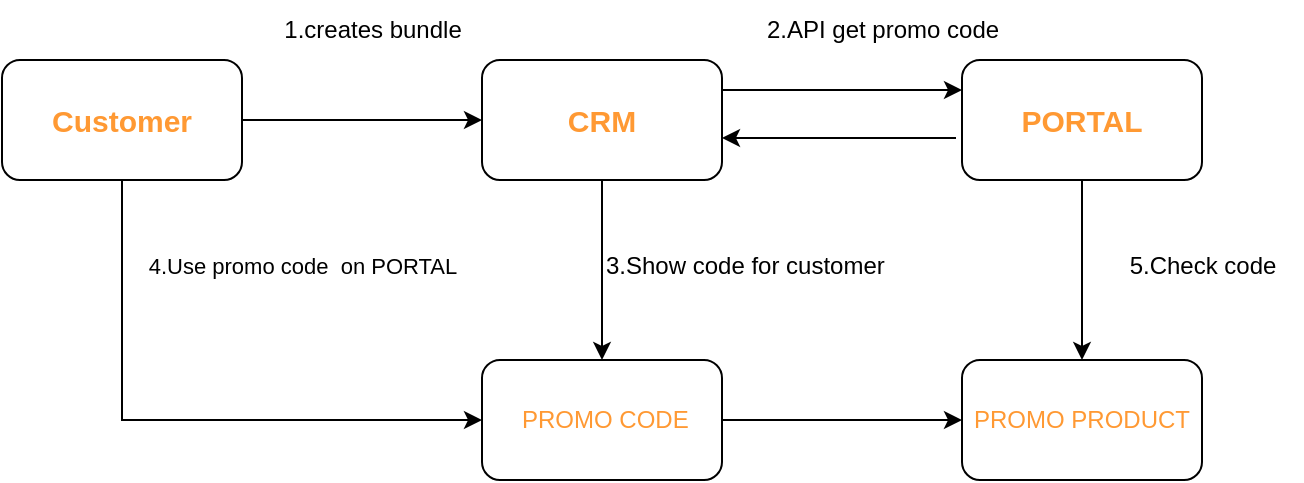 <mxfile version="22.1.21" type="github">
  <diagram id="C5RBs43oDa-KdzZeNtuy" name="Page-1">
    <mxGraphModel dx="880" dy="462" grid="1" gridSize="10" guides="1" tooltips="1" connect="1" arrows="1" fold="1" page="1" pageScale="1" pageWidth="827" pageHeight="1169" math="0" shadow="0">
      <root>
        <mxCell id="WIyWlLk6GJQsqaUBKTNV-0" />
        <mxCell id="WIyWlLk6GJQsqaUBKTNV-1" parent="WIyWlLk6GJQsqaUBKTNV-0" />
        <mxCell id="Ei50WVUdzshEZPzHSajD-0" value="&lt;b style=&quot;&quot;&gt;&lt;font color=&quot;#ff9933&quot; style=&quot;background-color: rgb(255, 255, 255); font-size: 15px;&quot;&gt;Customer&lt;/font&gt;&lt;/b&gt;" style="rounded=1;whiteSpace=wrap;html=1;" vertex="1" parent="WIyWlLk6GJQsqaUBKTNV-1">
          <mxGeometry x="70" y="190" width="120" height="60" as="geometry" />
        </mxCell>
        <mxCell id="Ei50WVUdzshEZPzHSajD-1" value="" style="endArrow=classic;html=1;rounded=0;exitX=1;exitY=0.5;exitDx=0;exitDy=0;" edge="1" parent="WIyWlLk6GJQsqaUBKTNV-1" source="Ei50WVUdzshEZPzHSajD-0">
          <mxGeometry width="50" height="50" relative="1" as="geometry">
            <mxPoint x="390" y="270" as="sourcePoint" />
            <mxPoint x="310" y="220" as="targetPoint" />
          </mxGeometry>
        </mxCell>
        <mxCell id="Ei50WVUdzshEZPzHSajD-2" value="&lt;font color=&quot;#ff9933&quot; style=&quot;font-size: 15px;&quot;&gt;&lt;b&gt;CRM&lt;/b&gt;&lt;/font&gt;" style="rounded=1;whiteSpace=wrap;html=1;" vertex="1" parent="WIyWlLk6GJQsqaUBKTNV-1">
          <mxGeometry x="310" y="190" width="120" height="60" as="geometry" />
        </mxCell>
        <mxCell id="Ei50WVUdzshEZPzHSajD-3" value="&lt;font color=&quot;#ff9933&quot; style=&quot;font-size: 15px;&quot;&gt;&lt;b&gt;PORTAL&lt;/b&gt;&lt;/font&gt;" style="rounded=1;whiteSpace=wrap;html=1;" vertex="1" parent="WIyWlLk6GJQsqaUBKTNV-1">
          <mxGeometry x="550" y="190" width="120" height="60" as="geometry" />
        </mxCell>
        <mxCell id="Ei50WVUdzshEZPzHSajD-4" value="" style="endArrow=classic;html=1;rounded=0;exitX=1;exitY=0.25;exitDx=0;exitDy=0;entryX=0;entryY=0.25;entryDx=0;entryDy=0;" edge="1" parent="WIyWlLk6GJQsqaUBKTNV-1" source="Ei50WVUdzshEZPzHSajD-2" target="Ei50WVUdzshEZPzHSajD-3">
          <mxGeometry width="50" height="50" relative="1" as="geometry">
            <mxPoint x="430" y="219.5" as="sourcePoint" />
            <mxPoint x="540" y="210" as="targetPoint" />
          </mxGeometry>
        </mxCell>
        <mxCell id="Ei50WVUdzshEZPzHSajD-6" value="2.API get promo code" style="text;html=1;align=center;verticalAlign=middle;resizable=0;points=[];autosize=1;strokeColor=none;fillColor=none;" vertex="1" parent="WIyWlLk6GJQsqaUBKTNV-1">
          <mxGeometry x="440" y="160" width="140" height="30" as="geometry" />
        </mxCell>
        <mxCell id="Ei50WVUdzshEZPzHSajD-8" value="&lt;font color=&quot;#ff9933&quot;&gt;&amp;nbsp;PROMO CODE&lt;/font&gt;" style="rounded=1;whiteSpace=wrap;html=1;" vertex="1" parent="WIyWlLk6GJQsqaUBKTNV-1">
          <mxGeometry x="310" y="340" width="120" height="60" as="geometry" />
        </mxCell>
        <mxCell id="Ei50WVUdzshEZPzHSajD-9" value="" style="endArrow=classic;html=1;rounded=0;exitX=-0.025;exitY=0.65;exitDx=0;exitDy=0;exitPerimeter=0;" edge="1" parent="WIyWlLk6GJQsqaUBKTNV-1" source="Ei50WVUdzshEZPzHSajD-3">
          <mxGeometry width="50" height="50" relative="1" as="geometry">
            <mxPoint x="390" y="370" as="sourcePoint" />
            <mxPoint x="430" y="229" as="targetPoint" />
          </mxGeometry>
        </mxCell>
        <mxCell id="Ei50WVUdzshEZPzHSajD-10" value="" style="endArrow=classic;html=1;rounded=0;entryX=0.5;entryY=0;entryDx=0;entryDy=0;exitX=0.5;exitY=1;exitDx=0;exitDy=0;" edge="1" parent="WIyWlLk6GJQsqaUBKTNV-1" source="Ei50WVUdzshEZPzHSajD-2" target="Ei50WVUdzshEZPzHSajD-8">
          <mxGeometry width="50" height="50" relative="1" as="geometry">
            <mxPoint x="390" y="370" as="sourcePoint" />
            <mxPoint x="440" y="320" as="targetPoint" />
          </mxGeometry>
        </mxCell>
        <mxCell id="Ei50WVUdzshEZPzHSajD-11" value="" style="endArrow=classic;html=1;rounded=0;entryX=0;entryY=0.5;entryDx=0;entryDy=0;exitX=0.5;exitY=1;exitDx=0;exitDy=0;" edge="1" parent="WIyWlLk6GJQsqaUBKTNV-1" source="Ei50WVUdzshEZPzHSajD-0" target="Ei50WVUdzshEZPzHSajD-8">
          <mxGeometry width="50" height="50" relative="1" as="geometry">
            <mxPoint x="390" y="370" as="sourcePoint" />
            <mxPoint x="440" y="320" as="targetPoint" />
            <Array as="points">
              <mxPoint x="130" y="370" />
            </Array>
          </mxGeometry>
        </mxCell>
        <mxCell id="Ei50WVUdzshEZPzHSajD-18" value="4.Use promo code&amp;nbsp; on PORTAL" style="edgeLabel;html=1;align=center;verticalAlign=middle;resizable=0;points=[];" vertex="1" connectable="0" parent="Ei50WVUdzshEZPzHSajD-11">
          <mxGeometry x="-0.613" y="4" relative="1" as="geometry">
            <mxPoint x="86" y="-15" as="offset" />
          </mxGeometry>
        </mxCell>
        <mxCell id="Ei50WVUdzshEZPzHSajD-12" value="&lt;font color=&quot;#ff9933&quot;&gt;PROMO PRODUCT&lt;/font&gt;" style="rounded=1;whiteSpace=wrap;html=1;" vertex="1" parent="WIyWlLk6GJQsqaUBKTNV-1">
          <mxGeometry x="550" y="340" width="120" height="60" as="geometry" />
        </mxCell>
        <mxCell id="Ei50WVUdzshEZPzHSajD-13" value="" style="endArrow=classic;html=1;rounded=0;exitX=1;exitY=0.5;exitDx=0;exitDy=0;entryX=0;entryY=0.5;entryDx=0;entryDy=0;" edge="1" parent="WIyWlLk6GJQsqaUBKTNV-1" source="Ei50WVUdzshEZPzHSajD-8" target="Ei50WVUdzshEZPzHSajD-12">
          <mxGeometry width="50" height="50" relative="1" as="geometry">
            <mxPoint x="390" y="370" as="sourcePoint" />
            <mxPoint x="440" y="320" as="targetPoint" />
          </mxGeometry>
        </mxCell>
        <mxCell id="Ei50WVUdzshEZPzHSajD-15" value="1.creates bundle" style="text;html=1;align=center;verticalAlign=middle;resizable=0;points=[];autosize=1;strokeColor=none;fillColor=none;" vertex="1" parent="WIyWlLk6GJQsqaUBKTNV-1">
          <mxGeometry x="200" y="160" width="110" height="30" as="geometry" />
        </mxCell>
        <mxCell id="Ei50WVUdzshEZPzHSajD-19" value="" style="endArrow=classic;html=1;rounded=0;exitX=0.5;exitY=1;exitDx=0;exitDy=0;entryX=0.5;entryY=0;entryDx=0;entryDy=0;" edge="1" parent="WIyWlLk6GJQsqaUBKTNV-1" source="Ei50WVUdzshEZPzHSajD-3" target="Ei50WVUdzshEZPzHSajD-12">
          <mxGeometry width="50" height="50" relative="1" as="geometry">
            <mxPoint x="390" y="370" as="sourcePoint" />
            <mxPoint x="440" y="320" as="targetPoint" />
          </mxGeometry>
        </mxCell>
        <mxCell id="Ei50WVUdzshEZPzHSajD-21" value="3.Show code for customer" style="text;html=1;align=left;verticalAlign=middle;resizable=0;points=[];autosize=1;strokeColor=none;fillColor=none;" vertex="1" parent="WIyWlLk6GJQsqaUBKTNV-1">
          <mxGeometry x="370" y="278" width="160" height="30" as="geometry" />
        </mxCell>
        <mxCell id="Ei50WVUdzshEZPzHSajD-22" value="5.Check code" style="text;html=1;align=center;verticalAlign=middle;resizable=0;points=[];autosize=1;strokeColor=none;fillColor=none;" vertex="1" parent="WIyWlLk6GJQsqaUBKTNV-1">
          <mxGeometry x="620" y="278" width="100" height="30" as="geometry" />
        </mxCell>
      </root>
    </mxGraphModel>
  </diagram>
</mxfile>
